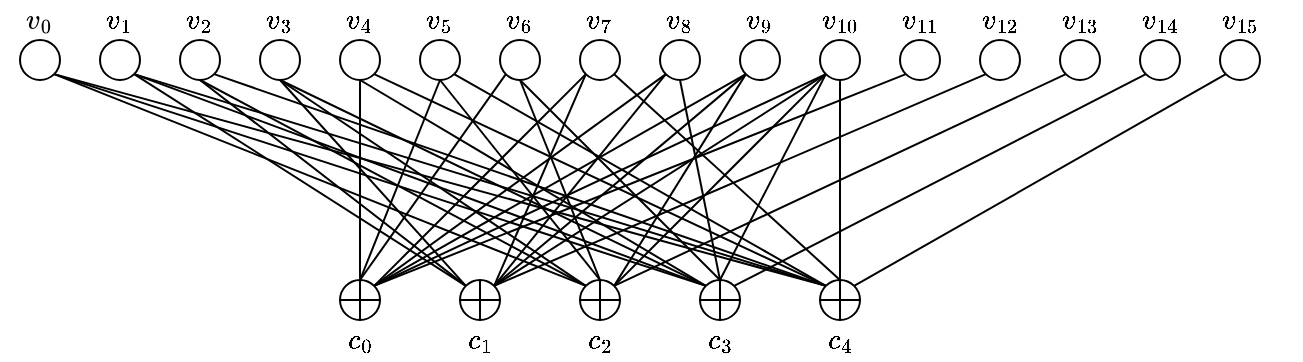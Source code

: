 <mxfile version="25.0.3">
  <diagram name="Page-1" id="LW67_78CNY10xWzyDulN">
    <mxGraphModel dx="1183" dy="590" grid="1" gridSize="10" guides="1" tooltips="1" connect="1" arrows="1" fold="1" page="1" pageScale="1" pageWidth="850" pageHeight="1100" math="1" shadow="0">
      <root>
        <mxCell id="0" />
        <mxCell id="1" parent="0" />
        <mxCell id="1B5wOAiUGvlLQEjb0I8J-1" value="" style="ellipse;whiteSpace=wrap;html=1;" parent="1" vertex="1">
          <mxGeometry x="120" y="80" width="20" height="20" as="geometry" />
        </mxCell>
        <mxCell id="1B5wOAiUGvlLQEjb0I8J-2" value="" style="ellipse;whiteSpace=wrap;html=1;" parent="1" vertex="1">
          <mxGeometry x="160" y="80" width="20" height="20" as="geometry" />
        </mxCell>
        <mxCell id="1B5wOAiUGvlLQEjb0I8J-3" value="" style="ellipse;whiteSpace=wrap;html=1;" parent="1" vertex="1">
          <mxGeometry x="200" y="80" width="20" height="20" as="geometry" />
        </mxCell>
        <mxCell id="1B5wOAiUGvlLQEjb0I8J-4" value="" style="ellipse;whiteSpace=wrap;html=1;" parent="1" vertex="1">
          <mxGeometry x="240" y="80" width="20" height="20" as="geometry" />
        </mxCell>
        <mxCell id="1B5wOAiUGvlLQEjb0I8J-5" value="" style="ellipse;whiteSpace=wrap;html=1;" parent="1" vertex="1">
          <mxGeometry x="280" y="80" width="20" height="20" as="geometry" />
        </mxCell>
        <mxCell id="1B5wOAiUGvlLQEjb0I8J-6" value="" style="ellipse;whiteSpace=wrap;html=1;" parent="1" vertex="1">
          <mxGeometry x="320" y="80" width="20" height="20" as="geometry" />
        </mxCell>
        <mxCell id="1B5wOAiUGvlLQEjb0I8J-7" value="" style="ellipse;whiteSpace=wrap;html=1;" parent="1" vertex="1">
          <mxGeometry x="360" y="80" width="20" height="20" as="geometry" />
        </mxCell>
        <mxCell id="1B5wOAiUGvlLQEjb0I8J-8" value="" style="ellipse;whiteSpace=wrap;html=1;" parent="1" vertex="1">
          <mxGeometry x="400" y="80" width="20" height="20" as="geometry" />
        </mxCell>
        <mxCell id="1B5wOAiUGvlLQEjb0I8J-9" value="" style="ellipse;whiteSpace=wrap;html=1;" parent="1" vertex="1">
          <mxGeometry x="440" y="80" width="20" height="20" as="geometry" />
        </mxCell>
        <mxCell id="1B5wOAiUGvlLQEjb0I8J-10" value="" style="ellipse;whiteSpace=wrap;html=1;" parent="1" vertex="1">
          <mxGeometry x="480" y="80" width="20" height="20" as="geometry" />
        </mxCell>
        <mxCell id="1B5wOAiUGvlLQEjb0I8J-11" value="" style="ellipse;whiteSpace=wrap;html=1;" parent="1" vertex="1">
          <mxGeometry x="520" y="80" width="20" height="20" as="geometry" />
        </mxCell>
        <mxCell id="1B5wOAiUGvlLQEjb0I8J-12" value="" style="ellipse;whiteSpace=wrap;html=1;" parent="1" vertex="1">
          <mxGeometry x="560" y="80" width="20" height="20" as="geometry" />
        </mxCell>
        <mxCell id="1B5wOAiUGvlLQEjb0I8J-13" value="" style="ellipse;whiteSpace=wrap;html=1;" parent="1" vertex="1">
          <mxGeometry x="600" y="80" width="20" height="20" as="geometry" />
        </mxCell>
        <mxCell id="1B5wOAiUGvlLQEjb0I8J-14" value="" style="ellipse;whiteSpace=wrap;html=1;" parent="1" vertex="1">
          <mxGeometry x="640" y="80" width="20" height="20" as="geometry" />
        </mxCell>
        <mxCell id="1B5wOAiUGvlLQEjb0I8J-15" value="" style="ellipse;whiteSpace=wrap;html=1;" parent="1" vertex="1">
          <mxGeometry x="680" y="80" width="20" height="20" as="geometry" />
        </mxCell>
        <mxCell id="1B5wOAiUGvlLQEjb0I8J-22" value="" style="group" parent="1" vertex="1" connectable="0">
          <mxGeometry x="280" y="200" width="20" height="20" as="geometry" />
        </mxCell>
        <mxCell id="1B5wOAiUGvlLQEjb0I8J-16" value="" style="ellipse;whiteSpace=wrap;html=1;" parent="1B5wOAiUGvlLQEjb0I8J-22" vertex="1">
          <mxGeometry width="20" height="20" as="geometry" />
        </mxCell>
        <mxCell id="1B5wOAiUGvlLQEjb0I8J-17" value="" style="endArrow=none;html=1;rounded=0;entryX=0.5;entryY=0;entryDx=0;entryDy=0;exitX=0.5;exitY=1;exitDx=0;exitDy=0;" parent="1B5wOAiUGvlLQEjb0I8J-22" source="1B5wOAiUGvlLQEjb0I8J-16" target="1B5wOAiUGvlLQEjb0I8J-16" edge="1">
          <mxGeometry width="50" height="50" relative="1" as="geometry">
            <mxPoint x="10" y="50" as="sourcePoint" />
            <mxPoint x="60" as="targetPoint" />
          </mxGeometry>
        </mxCell>
        <mxCell id="1B5wOAiUGvlLQEjb0I8J-18" value="" style="endArrow=none;html=1;rounded=0;exitX=0;exitY=0.5;exitDx=0;exitDy=0;entryX=1;entryY=0.5;entryDx=0;entryDy=0;" parent="1B5wOAiUGvlLQEjb0I8J-22" source="1B5wOAiUGvlLQEjb0I8J-16" target="1B5wOAiUGvlLQEjb0I8J-16" edge="1">
          <mxGeometry width="50" height="50" relative="1" as="geometry">
            <mxPoint x="10" y="50" as="sourcePoint" />
            <mxPoint x="60" as="targetPoint" />
          </mxGeometry>
        </mxCell>
        <mxCell id="1B5wOAiUGvlLQEjb0I8J-24" value="" style="group" parent="1" vertex="1" connectable="0">
          <mxGeometry x="340" y="200" width="20" height="20" as="geometry" />
        </mxCell>
        <mxCell id="1B5wOAiUGvlLQEjb0I8J-25" value="" style="ellipse;whiteSpace=wrap;html=1;" parent="1B5wOAiUGvlLQEjb0I8J-24" vertex="1">
          <mxGeometry width="20" height="20" as="geometry" />
        </mxCell>
        <mxCell id="1B5wOAiUGvlLQEjb0I8J-26" value="" style="endArrow=none;html=1;rounded=0;entryX=0.5;entryY=0;entryDx=0;entryDy=0;exitX=0.5;exitY=1;exitDx=0;exitDy=0;" parent="1B5wOAiUGvlLQEjb0I8J-24" source="1B5wOAiUGvlLQEjb0I8J-25" target="1B5wOAiUGvlLQEjb0I8J-25" edge="1">
          <mxGeometry width="50" height="50" relative="1" as="geometry">
            <mxPoint x="10" y="50" as="sourcePoint" />
            <mxPoint x="60" as="targetPoint" />
          </mxGeometry>
        </mxCell>
        <mxCell id="1B5wOAiUGvlLQEjb0I8J-27" value="" style="endArrow=none;html=1;rounded=0;exitX=0;exitY=0.5;exitDx=0;exitDy=0;entryX=1;entryY=0.5;entryDx=0;entryDy=0;" parent="1B5wOAiUGvlLQEjb0I8J-24" source="1B5wOAiUGvlLQEjb0I8J-25" target="1B5wOAiUGvlLQEjb0I8J-25" edge="1">
          <mxGeometry width="50" height="50" relative="1" as="geometry">
            <mxPoint x="10" y="50" as="sourcePoint" />
            <mxPoint x="60" as="targetPoint" />
          </mxGeometry>
        </mxCell>
        <mxCell id="1B5wOAiUGvlLQEjb0I8J-28" value="" style="group" parent="1" vertex="1" connectable="0">
          <mxGeometry x="400" y="200" width="20" height="20" as="geometry" />
        </mxCell>
        <mxCell id="1B5wOAiUGvlLQEjb0I8J-29" value="" style="ellipse;whiteSpace=wrap;html=1;" parent="1B5wOAiUGvlLQEjb0I8J-28" vertex="1">
          <mxGeometry width="20" height="20" as="geometry" />
        </mxCell>
        <mxCell id="1B5wOAiUGvlLQEjb0I8J-30" value="" style="endArrow=none;html=1;rounded=0;entryX=0.5;entryY=0;entryDx=0;entryDy=0;exitX=0.5;exitY=1;exitDx=0;exitDy=0;" parent="1B5wOAiUGvlLQEjb0I8J-28" source="1B5wOAiUGvlLQEjb0I8J-29" target="1B5wOAiUGvlLQEjb0I8J-29" edge="1">
          <mxGeometry width="50" height="50" relative="1" as="geometry">
            <mxPoint x="10" y="50" as="sourcePoint" />
            <mxPoint x="60" as="targetPoint" />
          </mxGeometry>
        </mxCell>
        <mxCell id="1B5wOAiUGvlLQEjb0I8J-31" value="" style="endArrow=none;html=1;rounded=0;exitX=0;exitY=0.5;exitDx=0;exitDy=0;entryX=1;entryY=0.5;entryDx=0;entryDy=0;" parent="1B5wOAiUGvlLQEjb0I8J-28" source="1B5wOAiUGvlLQEjb0I8J-29" target="1B5wOAiUGvlLQEjb0I8J-29" edge="1">
          <mxGeometry width="50" height="50" relative="1" as="geometry">
            <mxPoint x="10" y="50" as="sourcePoint" />
            <mxPoint x="60" as="targetPoint" />
          </mxGeometry>
        </mxCell>
        <mxCell id="1B5wOAiUGvlLQEjb0I8J-32" value="" style="group" parent="1" vertex="1" connectable="0">
          <mxGeometry x="460" y="200" width="20" height="20" as="geometry" />
        </mxCell>
        <mxCell id="1B5wOAiUGvlLQEjb0I8J-33" value="" style="ellipse;whiteSpace=wrap;html=1;" parent="1B5wOAiUGvlLQEjb0I8J-32" vertex="1">
          <mxGeometry width="20" height="20" as="geometry" />
        </mxCell>
        <mxCell id="1B5wOAiUGvlLQEjb0I8J-34" value="" style="endArrow=none;html=1;rounded=0;entryX=0.5;entryY=0;entryDx=0;entryDy=0;exitX=0.5;exitY=1;exitDx=0;exitDy=0;" parent="1B5wOAiUGvlLQEjb0I8J-32" source="1B5wOAiUGvlLQEjb0I8J-33" target="1B5wOAiUGvlLQEjb0I8J-33" edge="1">
          <mxGeometry width="50" height="50" relative="1" as="geometry">
            <mxPoint x="10" y="50" as="sourcePoint" />
            <mxPoint x="60" as="targetPoint" />
          </mxGeometry>
        </mxCell>
        <mxCell id="1B5wOAiUGvlLQEjb0I8J-35" value="" style="endArrow=none;html=1;rounded=0;exitX=0;exitY=0.5;exitDx=0;exitDy=0;entryX=1;entryY=0.5;entryDx=0;entryDy=0;" parent="1B5wOAiUGvlLQEjb0I8J-32" source="1B5wOAiUGvlLQEjb0I8J-33" target="1B5wOAiUGvlLQEjb0I8J-33" edge="1">
          <mxGeometry width="50" height="50" relative="1" as="geometry">
            <mxPoint x="10" y="50" as="sourcePoint" />
            <mxPoint x="60" as="targetPoint" />
          </mxGeometry>
        </mxCell>
        <mxCell id="1B5wOAiUGvlLQEjb0I8J-38" value="" style="endArrow=none;html=1;rounded=0;entryX=0.5;entryY=1;entryDx=0;entryDy=0;exitX=0.5;exitY=0;exitDx=0;exitDy=0;" parent="1" source="1B5wOAiUGvlLQEjb0I8J-16" target="1B5wOAiUGvlLQEjb0I8J-5" edge="1">
          <mxGeometry width="50" height="50" relative="1" as="geometry">
            <mxPoint x="370" y="240" as="sourcePoint" />
            <mxPoint x="420" y="190" as="targetPoint" />
          </mxGeometry>
        </mxCell>
        <mxCell id="1B5wOAiUGvlLQEjb0I8J-39" value="" style="endArrow=none;html=1;rounded=0;entryX=0.5;entryY=1;entryDx=0;entryDy=0;exitX=0.5;exitY=0;exitDx=0;exitDy=0;" parent="1" source="1B5wOAiUGvlLQEjb0I8J-16" target="1B5wOAiUGvlLQEjb0I8J-6" edge="1">
          <mxGeometry width="50" height="50" relative="1" as="geometry">
            <mxPoint x="270" y="200" as="sourcePoint" />
            <mxPoint x="293" y="107" as="targetPoint" />
          </mxGeometry>
        </mxCell>
        <mxCell id="1B5wOAiUGvlLQEjb0I8J-41" value="" style="endArrow=none;html=1;rounded=0;entryX=0;entryY=1;entryDx=0;entryDy=0;exitX=0.5;exitY=0;exitDx=0;exitDy=0;" parent="1" source="1B5wOAiUGvlLQEjb0I8J-16" target="1B5wOAiUGvlLQEjb0I8J-7" edge="1">
          <mxGeometry width="50" height="50" relative="1" as="geometry">
            <mxPoint x="227" y="213" as="sourcePoint" />
            <mxPoint x="340" y="110" as="targetPoint" />
          </mxGeometry>
        </mxCell>
        <mxCell id="1B5wOAiUGvlLQEjb0I8J-43" value="" style="endArrow=none;html=1;rounded=0;entryX=0;entryY=1;entryDx=0;entryDy=0;exitX=1;exitY=0;exitDx=0;exitDy=0;" parent="1" source="1B5wOAiUGvlLQEjb0I8J-16" target="1B5wOAiUGvlLQEjb0I8J-8" edge="1">
          <mxGeometry width="50" height="50" relative="1" as="geometry">
            <mxPoint x="227" y="213" as="sourcePoint" />
            <mxPoint x="373" y="107" as="targetPoint" />
          </mxGeometry>
        </mxCell>
        <mxCell id="1B5wOAiUGvlLQEjb0I8J-45" value="" style="endArrow=none;html=1;rounded=0;entryX=0;entryY=1;entryDx=0;entryDy=0;exitX=1;exitY=0;exitDx=0;exitDy=0;" parent="1" source="1B5wOAiUGvlLQEjb0I8J-16" target="1B5wOAiUGvlLQEjb0I8J-9" edge="1">
          <mxGeometry width="50" height="50" relative="1" as="geometry">
            <mxPoint x="227" y="213" as="sourcePoint" />
            <mxPoint x="413" y="107" as="targetPoint" />
          </mxGeometry>
        </mxCell>
        <mxCell id="1B5wOAiUGvlLQEjb0I8J-46" value="" style="endArrow=none;html=1;rounded=0;entryX=0;entryY=1;entryDx=0;entryDy=0;exitX=1;exitY=0;exitDx=0;exitDy=0;" parent="1" source="1B5wOAiUGvlLQEjb0I8J-16" target="1B5wOAiUGvlLQEjb0I8J-10" edge="1">
          <mxGeometry width="50" height="50" relative="1" as="geometry">
            <mxPoint x="227" y="213" as="sourcePoint" />
            <mxPoint x="453" y="107" as="targetPoint" />
          </mxGeometry>
        </mxCell>
        <mxCell id="1B5wOAiUGvlLQEjb0I8J-47" value="" style="endArrow=none;html=1;rounded=0;entryX=0;entryY=1;entryDx=0;entryDy=0;exitX=1;exitY=0;exitDx=0;exitDy=0;" parent="1" source="1B5wOAiUGvlLQEjb0I8J-16" target="1B5wOAiUGvlLQEjb0I8J-11" edge="1">
          <mxGeometry width="50" height="50" relative="1" as="geometry">
            <mxPoint x="227" y="213" as="sourcePoint" />
            <mxPoint x="493" y="107" as="targetPoint" />
          </mxGeometry>
        </mxCell>
        <mxCell id="1B5wOAiUGvlLQEjb0I8J-48" value="" style="endArrow=none;html=1;rounded=0;entryX=0;entryY=1;entryDx=0;entryDy=0;exitX=1;exitY=0;exitDx=0;exitDy=0;" parent="1" source="1B5wOAiUGvlLQEjb0I8J-16" target="1B5wOAiUGvlLQEjb0I8J-12" edge="1">
          <mxGeometry width="50" height="50" relative="1" as="geometry">
            <mxPoint x="370" y="240" as="sourcePoint" />
            <mxPoint x="420" y="190" as="targetPoint" />
          </mxGeometry>
        </mxCell>
        <mxCell id="1B5wOAiUGvlLQEjb0I8J-50" value="" style="endArrow=none;html=1;rounded=0;entryX=1;entryY=1;entryDx=0;entryDy=0;exitX=0;exitY=0;exitDx=0;exitDy=0;" parent="1" source="1B5wOAiUGvlLQEjb0I8J-25" target="1B5wOAiUGvlLQEjb0I8J-2" edge="1">
          <mxGeometry width="50" height="50" relative="1" as="geometry">
            <mxPoint x="370" y="240" as="sourcePoint" />
            <mxPoint x="420" y="190" as="targetPoint" />
          </mxGeometry>
        </mxCell>
        <mxCell id="1B5wOAiUGvlLQEjb0I8J-51" value="" style="endArrow=none;html=1;rounded=0;entryX=0.5;entryY=1;entryDx=0;entryDy=0;exitX=0;exitY=0;exitDx=0;exitDy=0;" parent="1" source="1B5wOAiUGvlLQEjb0I8J-25" target="1B5wOAiUGvlLQEjb0I8J-3" edge="1">
          <mxGeometry width="50" height="50" relative="1" as="geometry">
            <mxPoint x="370" y="240" as="sourcePoint" />
            <mxPoint x="420" y="190" as="targetPoint" />
          </mxGeometry>
        </mxCell>
        <mxCell id="1B5wOAiUGvlLQEjb0I8J-52" value="" style="endArrow=none;html=1;rounded=0;entryX=0.5;entryY=1;entryDx=0;entryDy=0;exitX=0;exitY=0;exitDx=0;exitDy=0;" parent="1" source="1B5wOAiUGvlLQEjb0I8J-25" target="1B5wOAiUGvlLQEjb0I8J-4" edge="1">
          <mxGeometry width="50" height="50" relative="1" as="geometry">
            <mxPoint x="370" y="240" as="sourcePoint" />
            <mxPoint x="420" y="190" as="targetPoint" />
          </mxGeometry>
        </mxCell>
        <mxCell id="1B5wOAiUGvlLQEjb0I8J-53" value="" style="endArrow=none;html=1;rounded=0;entryX=0;entryY=1;entryDx=0;entryDy=0;exitX=1;exitY=0;exitDx=0;exitDy=0;" parent="1" source="1B5wOAiUGvlLQEjb0I8J-25" target="1B5wOAiUGvlLQEjb0I8J-8" edge="1">
          <mxGeometry width="50" height="50" relative="1" as="geometry">
            <mxPoint x="370" y="240" as="sourcePoint" />
            <mxPoint x="420" y="190" as="targetPoint" />
          </mxGeometry>
        </mxCell>
        <mxCell id="1B5wOAiUGvlLQEjb0I8J-54" value="" style="endArrow=none;html=1;rounded=0;entryX=0;entryY=1;entryDx=0;entryDy=0;exitX=1;exitY=0;exitDx=0;exitDy=0;" parent="1" source="1B5wOAiUGvlLQEjb0I8J-25" target="1B5wOAiUGvlLQEjb0I8J-9" edge="1">
          <mxGeometry width="50" height="50" relative="1" as="geometry">
            <mxPoint x="370" y="240" as="sourcePoint" />
            <mxPoint x="420" y="190" as="targetPoint" />
          </mxGeometry>
        </mxCell>
        <mxCell id="1B5wOAiUGvlLQEjb0I8J-55" value="" style="endArrow=none;html=1;rounded=0;entryX=0;entryY=1;entryDx=0;entryDy=0;exitX=1;exitY=0;exitDx=0;exitDy=0;" parent="1" source="1B5wOAiUGvlLQEjb0I8J-25" target="1B5wOAiUGvlLQEjb0I8J-10" edge="1">
          <mxGeometry width="50" height="50" relative="1" as="geometry">
            <mxPoint x="287" y="213" as="sourcePoint" />
            <mxPoint x="453" y="107" as="targetPoint" />
          </mxGeometry>
        </mxCell>
        <mxCell id="1B5wOAiUGvlLQEjb0I8J-56" value="" style="endArrow=none;html=1;rounded=0;entryX=0;entryY=1;entryDx=0;entryDy=0;exitX=1;exitY=0;exitDx=0;exitDy=0;" parent="1" source="1B5wOAiUGvlLQEjb0I8J-25" target="1B5wOAiUGvlLQEjb0I8J-11" edge="1">
          <mxGeometry width="50" height="50" relative="1" as="geometry">
            <mxPoint x="370" y="240" as="sourcePoint" />
            <mxPoint x="420" y="190" as="targetPoint" />
          </mxGeometry>
        </mxCell>
        <mxCell id="1B5wOAiUGvlLQEjb0I8J-57" value="" style="endArrow=none;html=1;rounded=0;entryX=0;entryY=1;entryDx=0;entryDy=0;exitX=1;exitY=0;exitDx=0;exitDy=0;" parent="1" source="1B5wOAiUGvlLQEjb0I8J-25" target="1B5wOAiUGvlLQEjb0I8J-13" edge="1">
          <mxGeometry width="50" height="50" relative="1" as="geometry">
            <mxPoint x="370" y="240" as="sourcePoint" />
            <mxPoint x="420" y="190" as="targetPoint" />
          </mxGeometry>
        </mxCell>
        <mxCell id="1B5wOAiUGvlLQEjb0I8J-58" value="" style="endArrow=none;html=1;rounded=0;entryX=1;entryY=1;entryDx=0;entryDy=0;exitX=0;exitY=0;exitDx=0;exitDy=0;" parent="1" source="1B5wOAiUGvlLQEjb0I8J-29" target="1B5wOAiUGvlLQEjb0I8J-1" edge="1">
          <mxGeometry width="50" height="50" relative="1" as="geometry">
            <mxPoint x="370" y="240" as="sourcePoint" />
            <mxPoint x="420" y="190" as="targetPoint" />
          </mxGeometry>
        </mxCell>
        <mxCell id="1B5wOAiUGvlLQEjb0I8J-59" value="" style="endArrow=none;html=1;rounded=0;entryX=0.5;entryY=1;entryDx=0;entryDy=0;exitX=0;exitY=0;exitDx=0;exitDy=0;" parent="1" source="1B5wOAiUGvlLQEjb0I8J-29" target="1B5wOAiUGvlLQEjb0I8J-3" edge="1">
          <mxGeometry width="50" height="50" relative="1" as="geometry">
            <mxPoint x="310" y="220" as="sourcePoint" />
            <mxPoint x="420" y="190" as="targetPoint" />
          </mxGeometry>
        </mxCell>
        <mxCell id="1B5wOAiUGvlLQEjb0I8J-60" value="" style="endArrow=none;html=1;rounded=0;entryX=0.5;entryY=1;entryDx=0;entryDy=0;exitX=0;exitY=0;exitDx=0;exitDy=0;" parent="1" source="1B5wOAiUGvlLQEjb0I8J-29" target="1B5wOAiUGvlLQEjb0I8J-4" edge="1">
          <mxGeometry width="50" height="50" relative="1" as="geometry">
            <mxPoint x="370" y="240" as="sourcePoint" />
            <mxPoint x="420" y="190" as="targetPoint" />
          </mxGeometry>
        </mxCell>
        <mxCell id="1B5wOAiUGvlLQEjb0I8J-61" value="" style="endArrow=none;html=1;rounded=0;entryX=0.5;entryY=1;entryDx=0;entryDy=0;exitX=0.5;exitY=0;exitDx=0;exitDy=0;" parent="1" source="1B5wOAiUGvlLQEjb0I8J-29" target="1B5wOAiUGvlLQEjb0I8J-6" edge="1">
          <mxGeometry width="50" height="50" relative="1" as="geometry">
            <mxPoint x="330" y="200" as="sourcePoint" />
            <mxPoint x="420" y="190" as="targetPoint" />
          </mxGeometry>
        </mxCell>
        <mxCell id="1B5wOAiUGvlLQEjb0I8J-62" value="" style="endArrow=none;html=1;rounded=0;entryX=0.5;entryY=1;entryDx=0;entryDy=0;exitX=0.5;exitY=0;exitDx=0;exitDy=0;" parent="1" source="1B5wOAiUGvlLQEjb0I8J-29" target="1B5wOAiUGvlLQEjb0I8J-7" edge="1">
          <mxGeometry width="50" height="50" relative="1" as="geometry">
            <mxPoint x="340" y="230" as="sourcePoint" />
            <mxPoint x="390" y="180" as="targetPoint" />
          </mxGeometry>
        </mxCell>
        <mxCell id="1B5wOAiUGvlLQEjb0I8J-63" value="" style="endArrow=none;html=1;rounded=0;entryX=0;entryY=1;entryDx=0;entryDy=0;exitX=1;exitY=0;exitDx=0;exitDy=0;" parent="1" source="1B5wOAiUGvlLQEjb0I8J-29" target="1B5wOAiUGvlLQEjb0I8J-10" edge="1">
          <mxGeometry width="50" height="50" relative="1" as="geometry">
            <mxPoint x="340" y="230" as="sourcePoint" />
            <mxPoint x="390" y="180" as="targetPoint" />
          </mxGeometry>
        </mxCell>
        <mxCell id="1B5wOAiUGvlLQEjb0I8J-64" value="" style="endArrow=none;html=1;rounded=0;entryX=0;entryY=1;entryDx=0;entryDy=0;exitX=1;exitY=0;exitDx=0;exitDy=0;" parent="1" source="1B5wOAiUGvlLQEjb0I8J-29" target="1B5wOAiUGvlLQEjb0I8J-11" edge="1">
          <mxGeometry width="50" height="50" relative="1" as="geometry">
            <mxPoint x="340" y="230" as="sourcePoint" />
            <mxPoint x="390" y="180" as="targetPoint" />
          </mxGeometry>
        </mxCell>
        <mxCell id="1B5wOAiUGvlLQEjb0I8J-65" value="" style="endArrow=none;html=1;rounded=0;entryX=0;entryY=1;entryDx=0;entryDy=0;exitX=1;exitY=0;exitDx=0;exitDy=0;" parent="1" source="1B5wOAiUGvlLQEjb0I8J-29" target="1B5wOAiUGvlLQEjb0I8J-14" edge="1">
          <mxGeometry width="50" height="50" relative="1" as="geometry">
            <mxPoint x="340" y="210" as="sourcePoint" />
            <mxPoint x="390" y="180" as="targetPoint" />
          </mxGeometry>
        </mxCell>
        <mxCell id="1B5wOAiUGvlLQEjb0I8J-66" value="" style="endArrow=none;html=1;rounded=0;entryX=0;entryY=1;entryDx=0;entryDy=0;exitX=1;exitY=0;exitDx=0;exitDy=0;" parent="1" source="1B5wOAiUGvlLQEjb0I8J-33" target="1B5wOAiUGvlLQEjb0I8J-15" edge="1">
          <mxGeometry width="50" height="50" relative="1" as="geometry">
            <mxPoint x="410" y="210" as="sourcePoint" />
            <mxPoint x="410" y="120" as="targetPoint" />
          </mxGeometry>
        </mxCell>
        <mxCell id="1B5wOAiUGvlLQEjb0I8J-67" value="" style="endArrow=none;html=1;rounded=0;entryX=1;entryY=1;entryDx=0;entryDy=0;exitX=0;exitY=0;exitDx=0;exitDy=0;" parent="1" source="1B5wOAiUGvlLQEjb0I8J-33" target="1B5wOAiUGvlLQEjb0I8J-1" edge="1">
          <mxGeometry width="50" height="50" relative="1" as="geometry">
            <mxPoint x="380" y="210" as="sourcePoint" />
            <mxPoint x="400" y="100" as="targetPoint" />
          </mxGeometry>
        </mxCell>
        <mxCell id="1B5wOAiUGvlLQEjb0I8J-68" value="" style="endArrow=none;html=1;rounded=0;entryX=1;entryY=1;entryDx=0;entryDy=0;exitX=0;exitY=0;exitDx=0;exitDy=0;" parent="1" source="1B5wOAiUGvlLQEjb0I8J-33" target="1B5wOAiUGvlLQEjb0I8J-2" edge="1">
          <mxGeometry width="50" height="50" relative="1" as="geometry">
            <mxPoint x="320" y="180" as="sourcePoint" />
            <mxPoint x="370" y="130" as="targetPoint" />
          </mxGeometry>
        </mxCell>
        <mxCell id="1B5wOAiUGvlLQEjb0I8J-69" value="" style="endArrow=none;html=1;rounded=0;entryX=0.5;entryY=1;entryDx=0;entryDy=0;exitX=0;exitY=0;exitDx=0;exitDy=0;" parent="1" source="1B5wOAiUGvlLQEjb0I8J-33" target="1B5wOAiUGvlLQEjb0I8J-4" edge="1">
          <mxGeometry width="50" height="50" relative="1" as="geometry">
            <mxPoint x="320" y="180" as="sourcePoint" />
            <mxPoint x="370" y="130" as="targetPoint" />
          </mxGeometry>
        </mxCell>
        <mxCell id="1B5wOAiUGvlLQEjb0I8J-70" value="" style="endArrow=none;html=1;rounded=0;entryX=0.5;entryY=1;entryDx=0;entryDy=0;exitX=0;exitY=0;exitDx=0;exitDy=0;" parent="1" source="1B5wOAiUGvlLQEjb0I8J-33" target="1B5wOAiUGvlLQEjb0I8J-5" edge="1">
          <mxGeometry width="50" height="50" relative="1" as="geometry">
            <mxPoint x="320" y="180" as="sourcePoint" />
            <mxPoint x="370" y="130" as="targetPoint" />
          </mxGeometry>
        </mxCell>
        <mxCell id="1B5wOAiUGvlLQEjb0I8J-71" value="" style="endArrow=none;html=1;rounded=0;entryX=0.5;entryY=1;entryDx=0;entryDy=0;exitX=0.5;exitY=0;exitDx=0;exitDy=0;" parent="1" source="1B5wOAiUGvlLQEjb0I8J-33" target="1B5wOAiUGvlLQEjb0I8J-7" edge="1">
          <mxGeometry width="50" height="50" relative="1" as="geometry">
            <mxPoint x="400" y="200" as="sourcePoint" />
            <mxPoint x="370" y="130" as="targetPoint" />
          </mxGeometry>
        </mxCell>
        <mxCell id="1B5wOAiUGvlLQEjb0I8J-72" value="" style="endArrow=none;html=1;rounded=0;entryX=0.5;entryY=1;entryDx=0;entryDy=0;exitX=0.5;exitY=0;exitDx=0;exitDy=0;" parent="1" source="1B5wOAiUGvlLQEjb0I8J-33" target="1B5wOAiUGvlLQEjb0I8J-9" edge="1">
          <mxGeometry width="50" height="50" relative="1" as="geometry">
            <mxPoint x="390" y="200" as="sourcePoint" />
            <mxPoint x="370" y="160" as="targetPoint" />
          </mxGeometry>
        </mxCell>
        <mxCell id="1B5wOAiUGvlLQEjb0I8J-73" value="" style="endArrow=none;html=1;rounded=0;entryX=0;entryY=1;entryDx=0;entryDy=0;exitX=0.5;exitY=0;exitDx=0;exitDy=0;" parent="1" source="1B5wOAiUGvlLQEjb0I8J-33" target="1B5wOAiUGvlLQEjb0I8J-11" edge="1">
          <mxGeometry width="50" height="50" relative="1" as="geometry">
            <mxPoint x="320" y="160" as="sourcePoint" />
            <mxPoint x="370" y="110" as="targetPoint" />
          </mxGeometry>
        </mxCell>
        <mxCell id="1B5wOAiUGvlLQEjb0I8J-74" value="" style="group" parent="1" vertex="1" connectable="0">
          <mxGeometry x="520" y="200" width="20" height="20" as="geometry" />
        </mxCell>
        <mxCell id="1B5wOAiUGvlLQEjb0I8J-75" value="" style="ellipse;whiteSpace=wrap;html=1;" parent="1B5wOAiUGvlLQEjb0I8J-74" vertex="1">
          <mxGeometry width="20" height="20" as="geometry" />
        </mxCell>
        <mxCell id="1B5wOAiUGvlLQEjb0I8J-76" value="" style="endArrow=none;html=1;rounded=0;entryX=0.5;entryY=0;entryDx=0;entryDy=0;exitX=0.5;exitY=1;exitDx=0;exitDy=0;" parent="1B5wOAiUGvlLQEjb0I8J-74" source="1B5wOAiUGvlLQEjb0I8J-75" target="1B5wOAiUGvlLQEjb0I8J-75" edge="1">
          <mxGeometry width="50" height="50" relative="1" as="geometry">
            <mxPoint x="10" y="50" as="sourcePoint" />
            <mxPoint x="60" as="targetPoint" />
          </mxGeometry>
        </mxCell>
        <mxCell id="1B5wOAiUGvlLQEjb0I8J-77" value="" style="endArrow=none;html=1;rounded=0;exitX=0;exitY=0.5;exitDx=0;exitDy=0;entryX=1;entryY=0.5;entryDx=0;entryDy=0;" parent="1B5wOAiUGvlLQEjb0I8J-74" source="1B5wOAiUGvlLQEjb0I8J-75" target="1B5wOAiUGvlLQEjb0I8J-75" edge="1">
          <mxGeometry width="50" height="50" relative="1" as="geometry">
            <mxPoint x="10" y="50" as="sourcePoint" />
            <mxPoint x="60" as="targetPoint" />
          </mxGeometry>
        </mxCell>
        <mxCell id="1B5wOAiUGvlLQEjb0I8J-78" value="" style="ellipse;whiteSpace=wrap;html=1;" parent="1" vertex="1">
          <mxGeometry x="720" y="80" width="20" height="20" as="geometry" />
        </mxCell>
        <mxCell id="1B5wOAiUGvlLQEjb0I8J-79" value="" style="endArrow=none;html=1;rounded=0;entryX=0;entryY=1;entryDx=0;entryDy=0;exitX=1;exitY=0;exitDx=0;exitDy=0;" parent="1" source="1B5wOAiUGvlLQEjb0I8J-75" target="1B5wOAiUGvlLQEjb0I8J-78" edge="1">
          <mxGeometry width="50" height="50" relative="1" as="geometry">
            <mxPoint x="300" y="130" as="sourcePoint" />
            <mxPoint x="350" y="80" as="targetPoint" />
          </mxGeometry>
        </mxCell>
        <mxCell id="1B5wOAiUGvlLQEjb0I8J-81" value="" style="endArrow=none;html=1;rounded=0;entryX=1;entryY=1;entryDx=0;entryDy=0;exitX=0;exitY=0;exitDx=0;exitDy=0;" parent="1" source="1B5wOAiUGvlLQEjb0I8J-75" target="1B5wOAiUGvlLQEjb0I8J-1" edge="1">
          <mxGeometry width="50" height="50" relative="1" as="geometry">
            <mxPoint x="300" y="130" as="sourcePoint" />
            <mxPoint x="350" y="80" as="targetPoint" />
          </mxGeometry>
        </mxCell>
        <mxCell id="1B5wOAiUGvlLQEjb0I8J-83" value="" style="endArrow=none;html=1;rounded=0;entryX=1;entryY=1;entryDx=0;entryDy=0;exitX=0;exitY=0;exitDx=0;exitDy=0;" parent="1" source="1B5wOAiUGvlLQEjb0I8J-75" target="1B5wOAiUGvlLQEjb0I8J-2" edge="1">
          <mxGeometry width="50" height="50" relative="1" as="geometry">
            <mxPoint x="440" y="200" as="sourcePoint" />
            <mxPoint x="267" y="107" as="targetPoint" />
          </mxGeometry>
        </mxCell>
        <mxCell id="1B5wOAiUGvlLQEjb0I8J-85" value="" style="endArrow=none;html=1;rounded=0;exitX=0.5;exitY=1;exitDx=0;exitDy=0;entryX=0.5;entryY=0;entryDx=0;entryDy=0;" parent="1" source="1B5wOAiUGvlLQEjb0I8J-11" target="1B5wOAiUGvlLQEjb0I8J-75" edge="1">
          <mxGeometry width="50" height="50" relative="1" as="geometry">
            <mxPoint x="570" y="190" as="sourcePoint" />
            <mxPoint x="460" y="200" as="targetPoint" />
          </mxGeometry>
        </mxCell>
        <mxCell id="1B5wOAiUGvlLQEjb0I8J-87" value="&lt;svg style=&quot;vertical-align: -0.375ex;&quot; xmlns:xlink=&quot;http://www.w3.org/1999/xlink&quot; viewBox=&quot;0 -443 921.6 608.6&quot; role=&quot;img&quot; height=&quot;1.377ex&quot; width=&quot;2.085ex&quot; xmlns=&quot;http://www.w3.org/2000/svg&quot;&gt;&lt;defs&gt;&lt;path d=&quot;M173 380Q173 405 154 405Q130 405 104 376T61 287Q60 286 59 284T58 281T56 279T53 278T49 278T41 278H27Q21 284 21 287Q21 294 29 316T53 368T97 419T160 441Q202 441 225 417T249 361Q249 344 246 335Q246 329 231 291T200 202T182 113Q182 86 187 69Q200 26 250 26Q287 26 319 60T369 139T398 222T409 277Q409 300 401 317T383 343T365 361T357 383Q357 405 376 424T417 443Q436 443 451 425T467 367Q467 340 455 284T418 159T347 40T241 -11Q177 -11 139 22Q102 54 102 117Q102 148 110 181T151 298Q173 362 173 380Z&quot; id=&quot;MJX-1-TEX-I-1D463&quot;&gt;&lt;/path&gt;&lt;path d=&quot;M96 585Q152 666 249 666Q297 666 345 640T423 548Q460 465 460 320Q460 165 417 83Q397 41 362 16T301 -15T250 -22Q224 -22 198 -16T137 16T82 83Q39 165 39 320Q39 494 96 585ZM321 597Q291 629 250 629Q208 629 178 597Q153 571 145 525T137 333Q137 175 145 125T181 46Q209 16 250 16Q290 16 318 46Q347 76 354 130T362 333Q362 478 354 524T321 597Z&quot; id=&quot;MJX-1-TEX-N-30&quot;&gt;&lt;/path&gt;&lt;/defs&gt;&lt;g transform=&quot;scale(1,-1)&quot; stroke-width=&quot;0&quot; fill=&quot;currentColor&quot; stroke=&quot;currentColor&quot;&gt;&lt;g data-mml-node=&quot;math&quot;&gt;&lt;g data-mml-node=&quot;msub&quot;&gt;&lt;g data-mml-node=&quot;mi&quot;&gt;&lt;use xlink:href=&quot;#MJX-1-TEX-I-1D463&quot; data-c=&quot;1D463&quot;&gt;&lt;/use&gt;&lt;/g&gt;&lt;g transform=&quot;translate(518,-150) scale(0.707)&quot; data-mml-node=&quot;mn&quot;&gt;&lt;use xlink:href=&quot;#MJX-1-TEX-N-30&quot; data-c=&quot;30&quot;&gt;&lt;/use&gt;&lt;/g&gt;&lt;/g&gt;&lt;/g&gt;&lt;/g&gt;&lt;/svg&gt;" style="text;html=1;align=center;verticalAlign=middle;whiteSpace=wrap;rounded=0;" parent="1" vertex="1">
          <mxGeometry x="110" y="60" width="40" height="20" as="geometry" />
        </mxCell>
        <mxCell id="1B5wOAiUGvlLQEjb0I8J-89" value="$$v_1$$" style="text;html=1;align=center;verticalAlign=middle;whiteSpace=wrap;rounded=0;" parent="1" vertex="1">
          <mxGeometry x="150" y="60" width="40" height="20" as="geometry" />
        </mxCell>
        <mxCell id="1B5wOAiUGvlLQEjb0I8J-90" value="$$v_2$$" style="text;html=1;align=center;verticalAlign=middle;whiteSpace=wrap;rounded=0;" parent="1" vertex="1">
          <mxGeometry x="190" y="60" width="40" height="20" as="geometry" />
        </mxCell>
        <mxCell id="1B5wOAiUGvlLQEjb0I8J-91" value="$$v_3$$" style="text;html=1;align=center;verticalAlign=middle;whiteSpace=wrap;rounded=0;" parent="1" vertex="1">
          <mxGeometry x="230" y="60" width="40" height="20" as="geometry" />
        </mxCell>
        <mxCell id="1B5wOAiUGvlLQEjb0I8J-92" value="$$v_4$$" style="text;html=1;align=center;verticalAlign=middle;whiteSpace=wrap;rounded=0;" parent="1" vertex="1">
          <mxGeometry x="270" y="60" width="40" height="20" as="geometry" />
        </mxCell>
        <mxCell id="1B5wOAiUGvlLQEjb0I8J-93" value="$$v_5$$" style="text;html=1;align=center;verticalAlign=middle;whiteSpace=wrap;rounded=0;" parent="1" vertex="1">
          <mxGeometry x="310" y="60" width="40" height="20" as="geometry" />
        </mxCell>
        <mxCell id="1B5wOAiUGvlLQEjb0I8J-94" value="$$v_6$$" style="text;html=1;align=center;verticalAlign=middle;whiteSpace=wrap;rounded=0;" parent="1" vertex="1">
          <mxGeometry x="350" y="60" width="40" height="20" as="geometry" />
        </mxCell>
        <mxCell id="1B5wOAiUGvlLQEjb0I8J-95" value="$$v_7$$" style="text;html=1;align=center;verticalAlign=middle;whiteSpace=wrap;rounded=0;" parent="1" vertex="1">
          <mxGeometry x="390" y="60" width="40" height="20" as="geometry" />
        </mxCell>
        <mxCell id="1B5wOAiUGvlLQEjb0I8J-96" value="$$v_8$$" style="text;html=1;align=center;verticalAlign=middle;whiteSpace=wrap;rounded=0;" parent="1" vertex="1">
          <mxGeometry x="430" y="60" width="40" height="20" as="geometry" />
        </mxCell>
        <mxCell id="1B5wOAiUGvlLQEjb0I8J-97" value="$$v_9$$" style="text;html=1;align=center;verticalAlign=middle;whiteSpace=wrap;rounded=0;" parent="1" vertex="1">
          <mxGeometry x="470" y="60" width="40" height="20" as="geometry" />
        </mxCell>
        <mxCell id="1B5wOAiUGvlLQEjb0I8J-98" value="$$v_{10}$$" style="text;html=1;align=center;verticalAlign=middle;whiteSpace=wrap;rounded=0;" parent="1" vertex="1">
          <mxGeometry x="510" y="60" width="40" height="20" as="geometry" />
        </mxCell>
        <mxCell id="1B5wOAiUGvlLQEjb0I8J-99" value="$$v_{11}$$" style="text;html=1;align=center;verticalAlign=middle;whiteSpace=wrap;rounded=0;" parent="1" vertex="1">
          <mxGeometry x="550" y="60" width="40" height="20" as="geometry" />
        </mxCell>
        <mxCell id="1B5wOAiUGvlLQEjb0I8J-100" value="$$v_{12}$$" style="text;html=1;align=center;verticalAlign=middle;whiteSpace=wrap;rounded=0;" parent="1" vertex="1">
          <mxGeometry x="590" y="60" width="40" height="20" as="geometry" />
        </mxCell>
        <mxCell id="1B5wOAiUGvlLQEjb0I8J-101" value="$$v_{13}$$" style="text;html=1;align=center;verticalAlign=middle;whiteSpace=wrap;rounded=0;" parent="1" vertex="1">
          <mxGeometry x="630" y="60" width="40" height="20" as="geometry" />
        </mxCell>
        <mxCell id="1B5wOAiUGvlLQEjb0I8J-102" value="$$v_{14}$$" style="text;html=1;align=center;verticalAlign=middle;whiteSpace=wrap;rounded=0;" parent="1" vertex="1">
          <mxGeometry x="670" y="60" width="40" height="20" as="geometry" />
        </mxCell>
        <mxCell id="1B5wOAiUGvlLQEjb0I8J-103" value="$$v_{15}$$" style="text;html=1;align=center;verticalAlign=middle;whiteSpace=wrap;rounded=0;" parent="1" vertex="1">
          <mxGeometry x="710" y="60" width="40" height="20" as="geometry" />
        </mxCell>
        <mxCell id="1B5wOAiUGvlLQEjb0I8J-105" value="$$c_0$$" style="text;html=1;align=center;verticalAlign=middle;whiteSpace=wrap;rounded=0;" parent="1" vertex="1">
          <mxGeometry x="270" y="220" width="40" height="20" as="geometry" />
        </mxCell>
        <mxCell id="1B5wOAiUGvlLQEjb0I8J-106" value="$$c_1$$" style="text;html=1;align=center;verticalAlign=middle;whiteSpace=wrap;rounded=0;" parent="1" vertex="1">
          <mxGeometry x="330" y="220" width="40" height="20" as="geometry" />
        </mxCell>
        <mxCell id="1B5wOAiUGvlLQEjb0I8J-107" value="$$c_2$$" style="text;html=1;align=center;verticalAlign=middle;whiteSpace=wrap;rounded=0;" parent="1" vertex="1">
          <mxGeometry x="390" y="220" width="40" height="20" as="geometry" />
        </mxCell>
        <mxCell id="1B5wOAiUGvlLQEjb0I8J-110" value="$$c_3$$" style="text;html=1;align=center;verticalAlign=middle;whiteSpace=wrap;rounded=0;" parent="1" vertex="1">
          <mxGeometry x="450" y="220" width="40" height="20" as="geometry" />
        </mxCell>
        <mxCell id="1B5wOAiUGvlLQEjb0I8J-111" value="$$c_4$$" style="text;html=1;align=center;verticalAlign=middle;whiteSpace=wrap;rounded=0;" parent="1" vertex="1">
          <mxGeometry x="510" y="220" width="40" height="20" as="geometry" />
        </mxCell>
        <mxCell id="Tqb3jJLTGdjpsXNLGIjr-1" value="" style="endArrow=none;html=1;rounded=0;fontSize=12;startSize=8;endSize=8;curved=1;entryX=1;entryY=1;entryDx=0;entryDy=0;exitX=0;exitY=0;exitDx=0;exitDy=0;" edge="1" parent="1" source="1B5wOAiUGvlLQEjb0I8J-75" target="1B5wOAiUGvlLQEjb0I8J-3">
          <mxGeometry width="50" height="50" relative="1" as="geometry">
            <mxPoint x="520" y="210" as="sourcePoint" />
            <mxPoint x="370" y="110" as="targetPoint" />
          </mxGeometry>
        </mxCell>
        <mxCell id="Tqb3jJLTGdjpsXNLGIjr-3" value="" style="endArrow=none;html=1;rounded=0;fontSize=12;startSize=8;endSize=8;curved=1;entryX=1;entryY=1;entryDx=0;entryDy=0;exitX=0;exitY=0;exitDx=0;exitDy=0;" edge="1" parent="1" source="1B5wOAiUGvlLQEjb0I8J-75" target="1B5wOAiUGvlLQEjb0I8J-5">
          <mxGeometry width="50" height="50" relative="1" as="geometry">
            <mxPoint x="520" y="200" as="sourcePoint" />
            <mxPoint x="340" y="70" as="targetPoint" />
          </mxGeometry>
        </mxCell>
        <mxCell id="Tqb3jJLTGdjpsXNLGIjr-5" value="" style="endArrow=none;html=1;rounded=0;fontSize=12;startSize=8;endSize=8;curved=1;entryX=1;entryY=1;entryDx=0;entryDy=0;exitX=0;exitY=0;exitDx=0;exitDy=0;" edge="1" parent="1" source="1B5wOAiUGvlLQEjb0I8J-75" target="1B5wOAiUGvlLQEjb0I8J-6">
          <mxGeometry width="50" height="50" relative="1" as="geometry">
            <mxPoint x="520" y="200" as="sourcePoint" />
            <mxPoint x="450" y="190" as="targetPoint" />
          </mxGeometry>
        </mxCell>
        <mxCell id="Tqb3jJLTGdjpsXNLGIjr-7" value="" style="endArrow=none;html=1;rounded=0;fontSize=12;startSize=8;endSize=8;curved=1;entryX=1;entryY=1;entryDx=0;entryDy=0;exitX=0.5;exitY=0;exitDx=0;exitDy=0;" edge="1" parent="1" source="1B5wOAiUGvlLQEjb0I8J-75" target="1B5wOAiUGvlLQEjb0I8J-8">
          <mxGeometry width="50" height="50" relative="1" as="geometry">
            <mxPoint x="520" y="200" as="sourcePoint" />
            <mxPoint x="340" y="80" as="targetPoint" />
          </mxGeometry>
        </mxCell>
      </root>
    </mxGraphModel>
  </diagram>
</mxfile>
